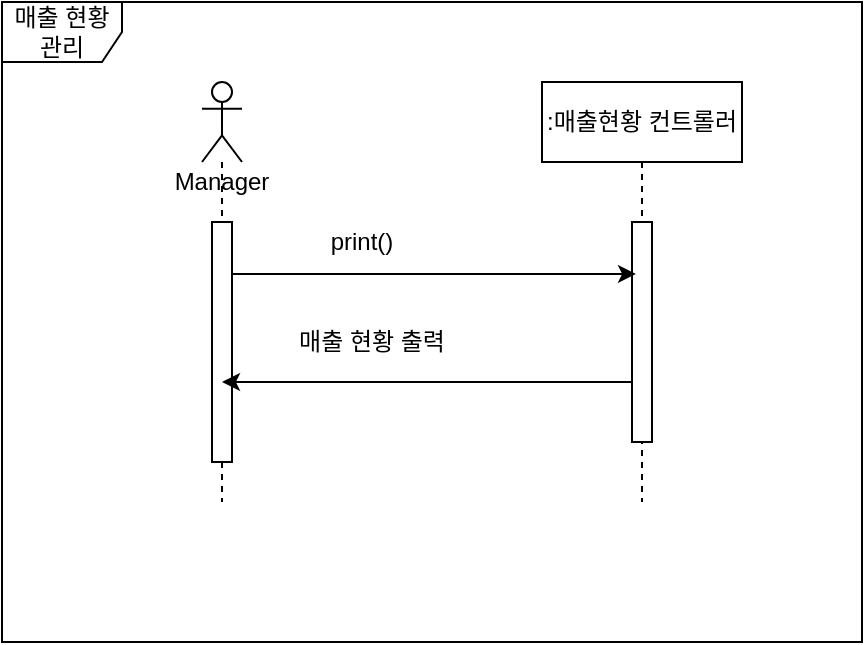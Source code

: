<mxfile version="13.9.8" type="github">
  <diagram id="Wuo-hazpU9WmYOUMt79S" name="Page-1">
    <mxGraphModel dx="2302" dy="1097" grid="1" gridSize="10" guides="1" tooltips="1" connect="1" arrows="1" fold="1" page="1" pageScale="1" pageWidth="827" pageHeight="1169" math="0" shadow="0">
      <root>
        <mxCell id="0" />
        <mxCell id="1" parent="0" />
        <mxCell id="FP87DcHSXn8VrHamHmnh-1" value="" style="shape=umlLifeline;participant=umlActor;perimeter=lifelinePerimeter;whiteSpace=wrap;html=1;container=1;collapsible=0;recursiveResize=0;verticalAlign=top;spacingTop=36;outlineConnect=0;" vertex="1" parent="1">
          <mxGeometry x="100" y="150" width="20" height="210" as="geometry" />
        </mxCell>
        <mxCell id="FP87DcHSXn8VrHamHmnh-3" value="" style="html=1;points=[];perimeter=orthogonalPerimeter;" vertex="1" parent="FP87DcHSXn8VrHamHmnh-1">
          <mxGeometry x="5" y="70" width="10" height="120" as="geometry" />
        </mxCell>
        <mxCell id="FP87DcHSXn8VrHamHmnh-2" value="Manager" style="text;html=1;strokeColor=none;fillColor=none;align=center;verticalAlign=middle;whiteSpace=wrap;rounded=0;" vertex="1" parent="1">
          <mxGeometry x="90" y="190" width="40" height="20" as="geometry" />
        </mxCell>
        <mxCell id="FP87DcHSXn8VrHamHmnh-4" value=":매출현황 컨트롤러" style="shape=umlLifeline;perimeter=lifelinePerimeter;whiteSpace=wrap;html=1;container=1;collapsible=0;recursiveResize=0;outlineConnect=0;" vertex="1" parent="1">
          <mxGeometry x="270" y="150" width="100" height="210" as="geometry" />
        </mxCell>
        <mxCell id="FP87DcHSXn8VrHamHmnh-5" value="" style="html=1;points=[];perimeter=orthogonalPerimeter;" vertex="1" parent="FP87DcHSXn8VrHamHmnh-4">
          <mxGeometry x="45" y="70" width="10" height="110" as="geometry" />
        </mxCell>
        <mxCell id="FP87DcHSXn8VrHamHmnh-6" style="edgeStyle=orthogonalEdgeStyle;rounded=0;orthogonalLoop=1;jettySize=auto;html=1;entryX=0.2;entryY=0.236;entryDx=0;entryDy=0;entryPerimeter=0;" edge="1" parent="1" source="FP87DcHSXn8VrHamHmnh-3" target="FP87DcHSXn8VrHamHmnh-5">
          <mxGeometry relative="1" as="geometry">
            <Array as="points">
              <mxPoint x="200" y="246" />
              <mxPoint x="200" y="246" />
            </Array>
          </mxGeometry>
        </mxCell>
        <mxCell id="FP87DcHSXn8VrHamHmnh-8" style="edgeStyle=orthogonalEdgeStyle;rounded=0;orthogonalLoop=1;jettySize=auto;html=1;" edge="1" parent="1" source="FP87DcHSXn8VrHamHmnh-5" target="FP87DcHSXn8VrHamHmnh-1">
          <mxGeometry relative="1" as="geometry">
            <Array as="points">
              <mxPoint x="280" y="300" />
              <mxPoint x="280" y="300" />
            </Array>
          </mxGeometry>
        </mxCell>
        <mxCell id="FP87DcHSXn8VrHamHmnh-9" value="매출 현황 출력" style="text;html=1;strokeColor=none;fillColor=none;align=center;verticalAlign=middle;whiteSpace=wrap;rounded=0;" vertex="1" parent="1">
          <mxGeometry x="130" y="270" width="110" height="20" as="geometry" />
        </mxCell>
        <mxCell id="FP87DcHSXn8VrHamHmnh-10" value="print()" style="text;html=1;strokeColor=none;fillColor=none;align=center;verticalAlign=middle;whiteSpace=wrap;rounded=0;" vertex="1" parent="1">
          <mxGeometry x="160" y="220" width="40" height="20" as="geometry" />
        </mxCell>
        <mxCell id="FP87DcHSXn8VrHamHmnh-11" value="매출 현황 관리" style="shape=umlFrame;whiteSpace=wrap;html=1;" vertex="1" parent="1">
          <mxGeometry y="110" width="430" height="320" as="geometry" />
        </mxCell>
      </root>
    </mxGraphModel>
  </diagram>
</mxfile>
